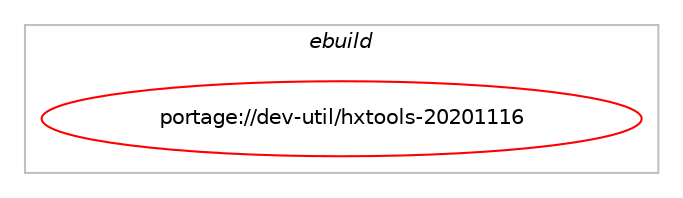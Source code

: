 digraph prolog {

# *************
# Graph options
# *************

newrank=true;
concentrate=true;
compound=true;
graph [rankdir=LR,fontname=Helvetica,fontsize=10,ranksep=1.5];#, ranksep=2.5, nodesep=0.2];
edge  [arrowhead=vee];
node  [fontname=Helvetica,fontsize=10];

# **********
# The ebuild
# **********

subgraph cluster_leftcol {
color=gray;
label=<<i>ebuild</i>>;
id [label="portage://dev-util/hxtools-20201116", color=red, width=4, href="../dev-util/hxtools-20201116.svg"];
}

# ****************
# The dependencies
# ****************

subgraph cluster_midcol {
color=gray;
label=<<i>dependencies</i>>;
subgraph cluster_compile {
fillcolor="#eeeeee";
style=filled;
label=<<i>compile</i>>;
# *** BEGIN UNKNOWN DEPENDENCY TYPE (TODO) ***
# id -> equal(package_dependency(portage://dev-util/hxtools-20201116,install,no,dev-lang,perl,none,[,,],[],[]))
# *** END UNKNOWN DEPENDENCY TYPE (TODO) ***

# *** BEGIN UNKNOWN DEPENDENCY TYPE (TODO) ***
# id -> equal(package_dependency(portage://dev-util/hxtools-20201116,install,no,sys-apps,pciutils,greaterequal,[3,,,3],[],[]))
# *** END UNKNOWN DEPENDENCY TYPE (TODO) ***

# *** BEGIN UNKNOWN DEPENDENCY TYPE (TODO) ***
# id -> equal(package_dependency(portage://dev-util/hxtools-20201116,install,no,sys-apps,util-linux,greaterequal,[2.19,,,2.19],[],[]))
# *** END UNKNOWN DEPENDENCY TYPE (TODO) ***

# *** BEGIN UNKNOWN DEPENDENCY TYPE (TODO) ***
# id -> equal(package_dependency(portage://dev-util/hxtools-20201116,install,no,sys-libs,libcap,none,[,,],any_same_slot,[]))
# *** END UNKNOWN DEPENDENCY TYPE (TODO) ***

# *** BEGIN UNKNOWN DEPENDENCY TYPE (TODO) ***
# id -> equal(package_dependency(portage://dev-util/hxtools-20201116,install,no,sys-libs,libhx,greaterequal,[3.12.1,,,3.12.1],any_same_slot,[]))
# *** END UNKNOWN DEPENDENCY TYPE (TODO) ***

# *** BEGIN UNKNOWN DEPENDENCY TYPE (TODO) ***
# id -> equal(package_dependency(portage://dev-util/hxtools-20201116,install,no,x11-libs,libxcb,none,[,,],[slot(0),equal],[]))
# *** END UNKNOWN DEPENDENCY TYPE (TODO) ***

}
subgraph cluster_compileandrun {
fillcolor="#eeeeee";
style=filled;
label=<<i>compile and run</i>>;
}
subgraph cluster_run {
fillcolor="#eeeeee";
style=filled;
label=<<i>run</i>>;
# *** BEGIN UNKNOWN DEPENDENCY TYPE (TODO) ***
# id -> equal(package_dependency(portage://dev-util/hxtools-20201116,run,no,dev-lang,perl,none,[,,],[],[]))
# *** END UNKNOWN DEPENDENCY TYPE (TODO) ***

# *** BEGIN UNKNOWN DEPENDENCY TYPE (TODO) ***
# id -> equal(package_dependency(portage://dev-util/hxtools-20201116,run,no,sys-apps,pciutils,greaterequal,[3,,,3],[],[]))
# *** END UNKNOWN DEPENDENCY TYPE (TODO) ***

# *** BEGIN UNKNOWN DEPENDENCY TYPE (TODO) ***
# id -> equal(package_dependency(portage://dev-util/hxtools-20201116,run,no,sys-apps,util-linux,greaterequal,[2.19,,,2.19],[],[]))
# *** END UNKNOWN DEPENDENCY TYPE (TODO) ***

# *** BEGIN UNKNOWN DEPENDENCY TYPE (TODO) ***
# id -> equal(package_dependency(portage://dev-util/hxtools-20201116,run,no,sys-libs,libcap,none,[,,],any_same_slot,[]))
# *** END UNKNOWN DEPENDENCY TYPE (TODO) ***

# *** BEGIN UNKNOWN DEPENDENCY TYPE (TODO) ***
# id -> equal(package_dependency(portage://dev-util/hxtools-20201116,run,no,sys-libs,libhx,greaterequal,[3.12.1,,,3.12.1],any_same_slot,[]))
# *** END UNKNOWN DEPENDENCY TYPE (TODO) ***

# *** BEGIN UNKNOWN DEPENDENCY TYPE (TODO) ***
# id -> equal(package_dependency(portage://dev-util/hxtools-20201116,run,no,x11-libs,libxcb,none,[,,],[slot(0),equal],[]))
# *** END UNKNOWN DEPENDENCY TYPE (TODO) ***

}
}

# **************
# The candidates
# **************

subgraph cluster_choices {
rank=same;
color=gray;
label=<<i>candidates</i>>;

}

}
